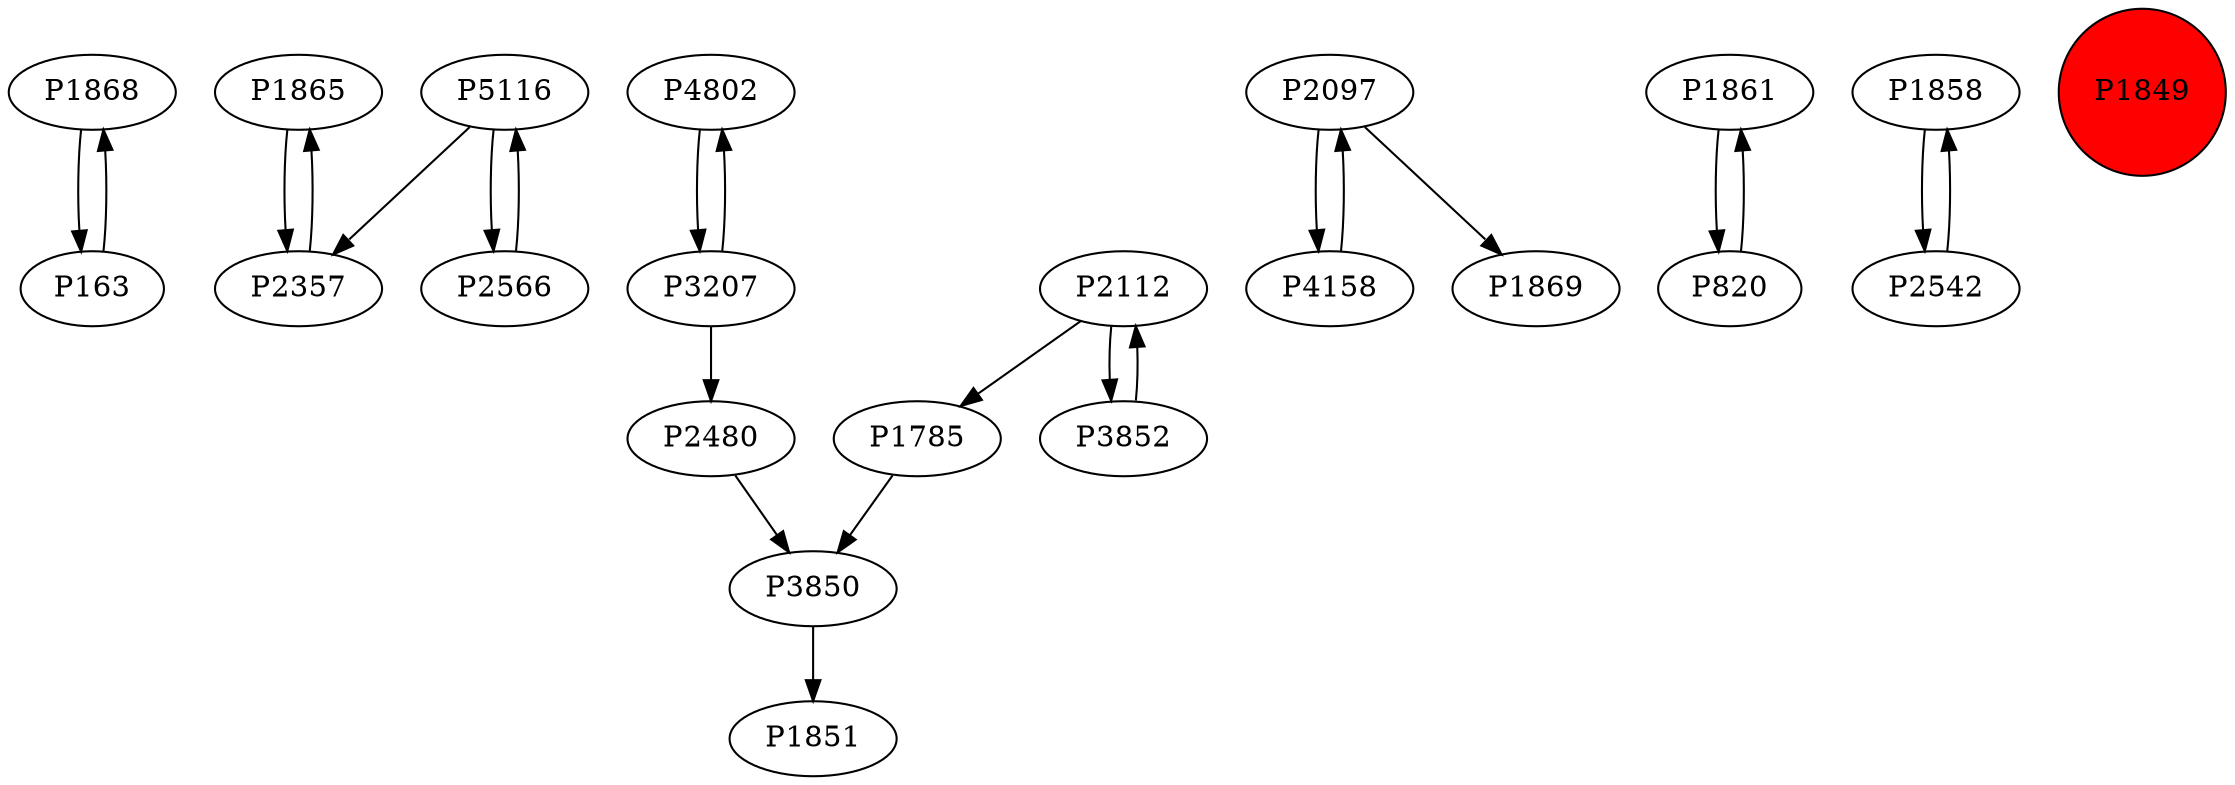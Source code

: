 digraph {
	P1868 -> P163
	P1865 -> P2357
	P4802 -> P3207
	P1785 -> P3850
	P5116 -> P2357
	P2112 -> P3852
	P163 -> P1868
	P2566 -> P5116
	P2097 -> P4158
	P3207 -> P4802
	P2480 -> P3850
	P3852 -> P2112
	P2112 -> P1785
	P3850 -> P1851
	P3207 -> P2480
	P2097 -> P1869
	P1861 -> P820
	P1858 -> P2542
	P2542 -> P1858
	P4158 -> P2097
	P2357 -> P1865
	P820 -> P1861
	P5116 -> P2566
	P1849 [shape=circle]
	P1849 [style=filled]
	P1849 [fillcolor=red]
}